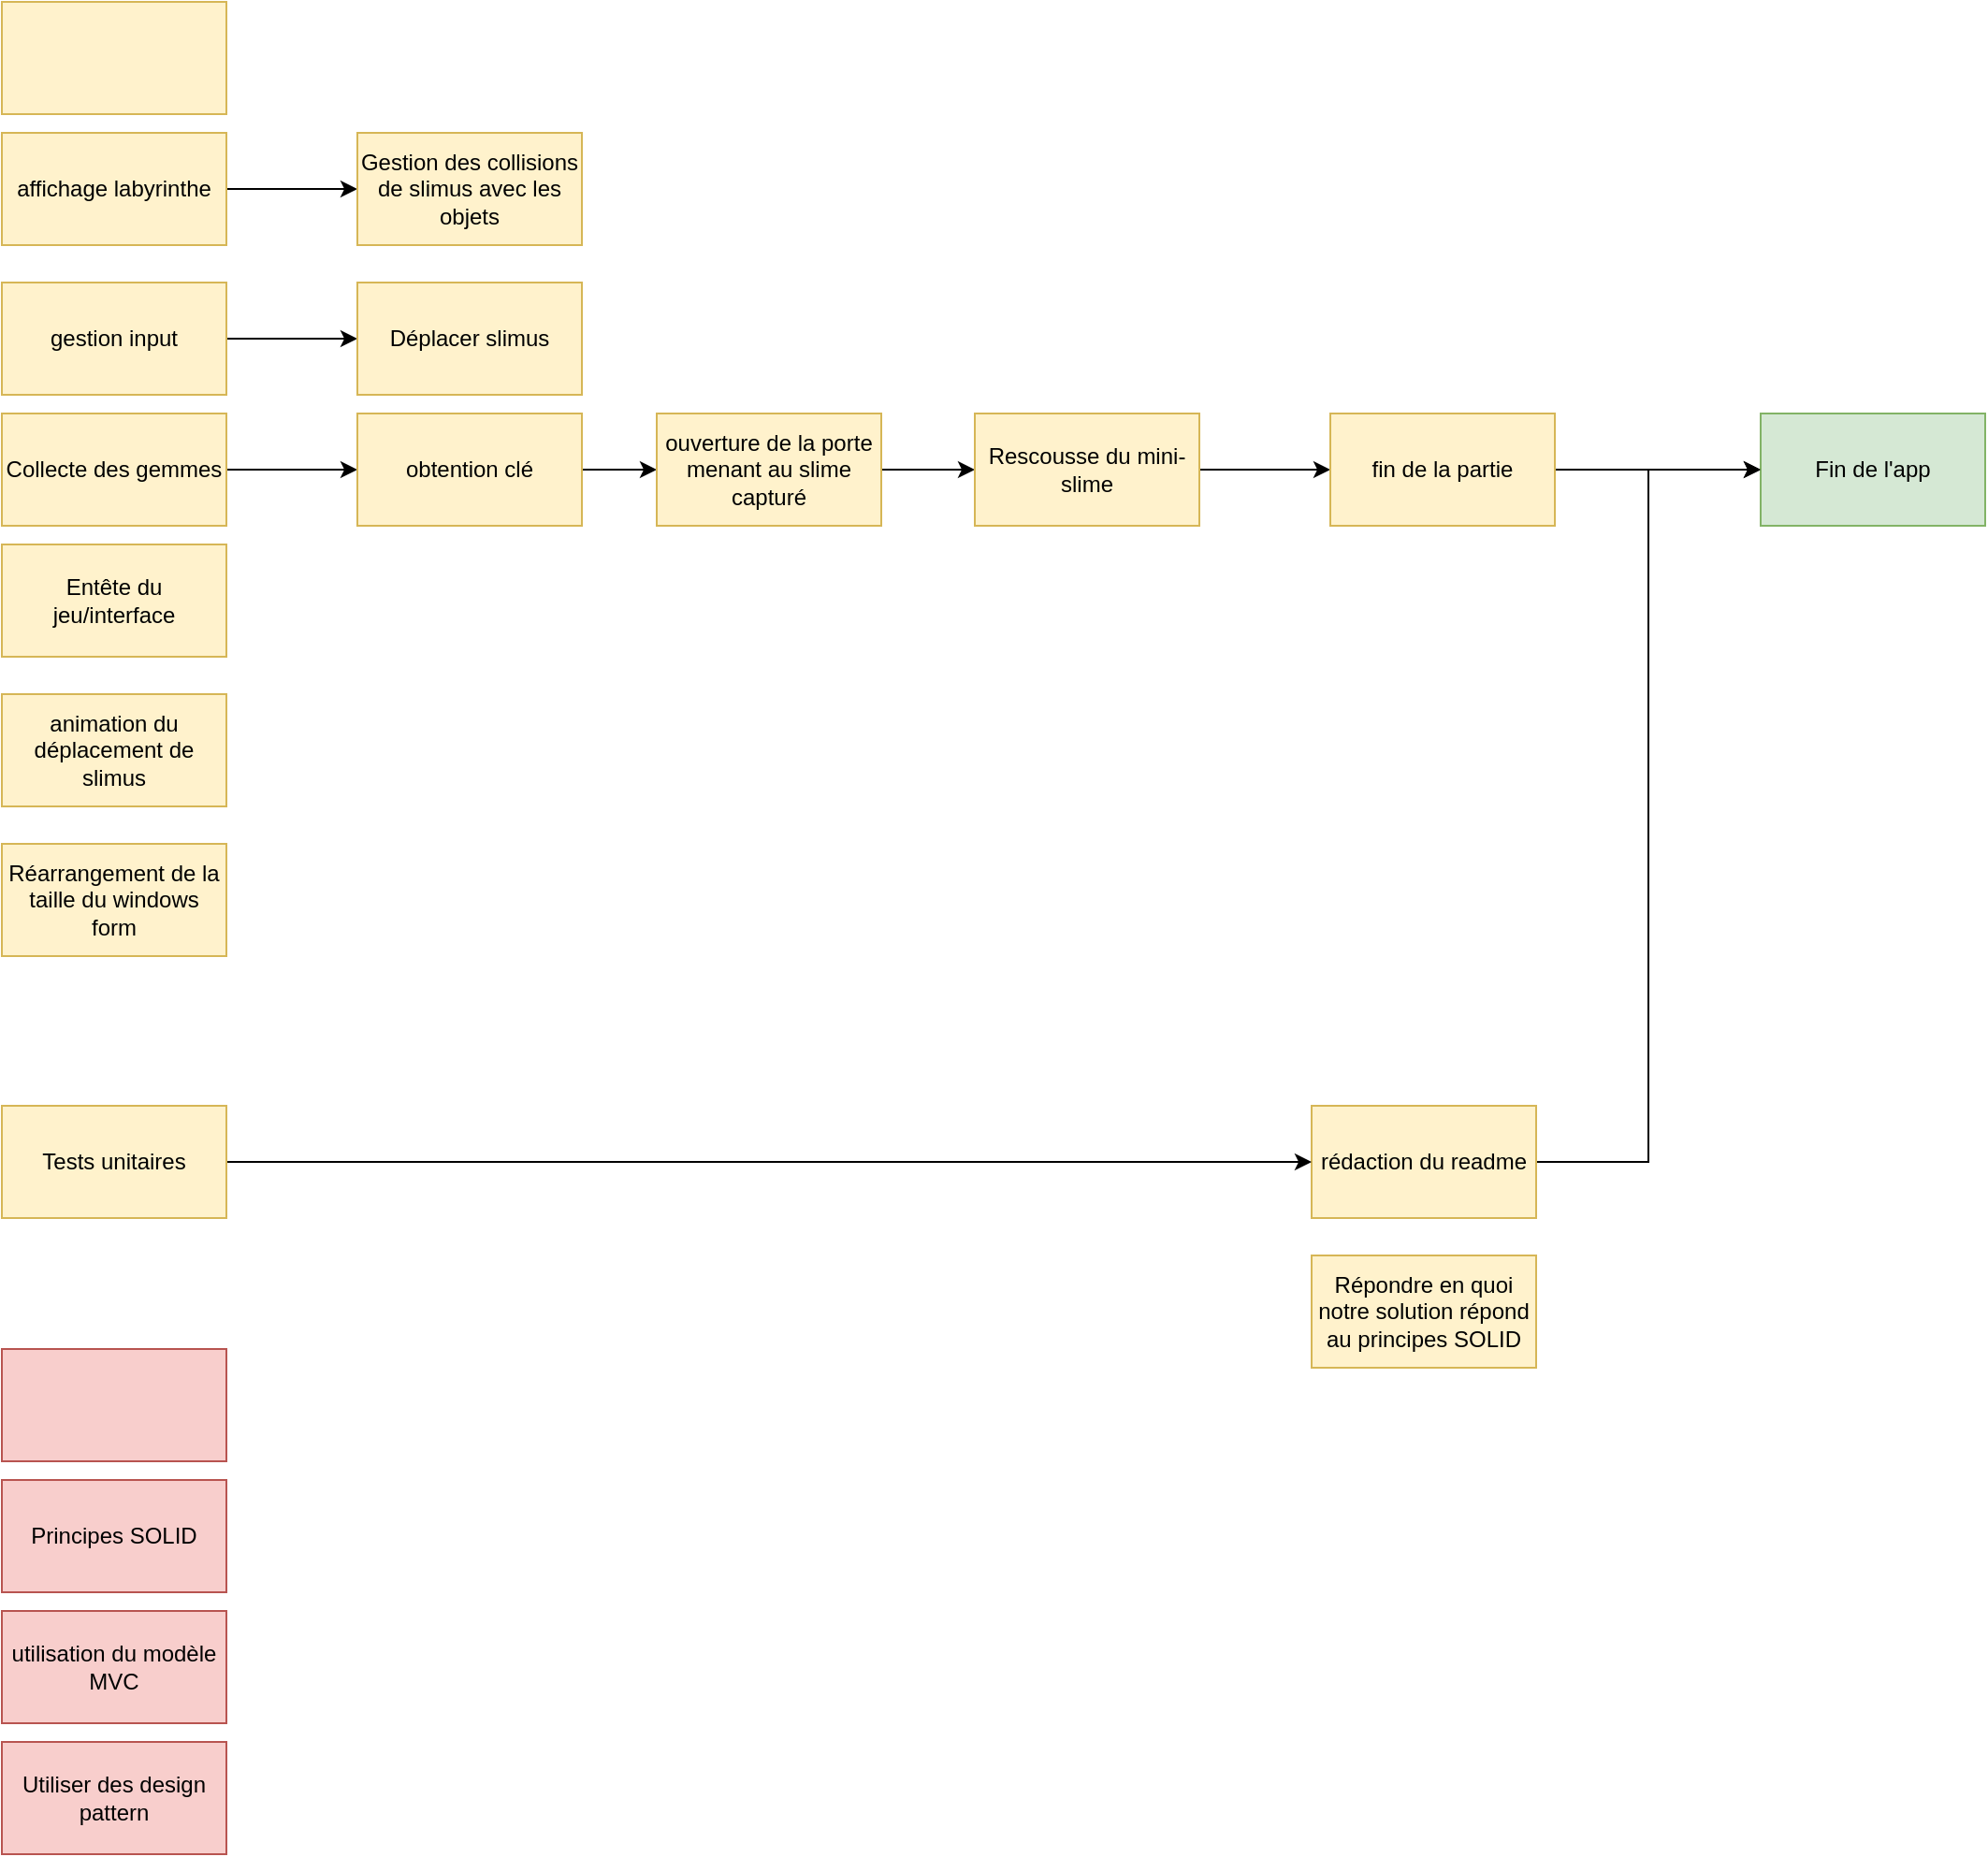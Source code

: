 <mxfile version="20.2.3" type="device"><diagram id="mD1t1B6D-kVEppZVbHGZ" name="Page-1"><mxGraphModel dx="1422" dy="794" grid="1" gridSize="10" guides="1" tooltips="1" connect="1" arrows="1" fold="1" page="1" pageScale="1" pageWidth="850" pageHeight="1100" math="0" shadow="0"><root><mxCell id="0"/><mxCell id="1" parent="0"/><mxCell id="f0jAnKWpo9Q3oNmqSJWT-7" style="edgeStyle=orthogonalEdgeStyle;rounded=0;orthogonalLoop=1;jettySize=auto;html=1;exitX=1;exitY=0.5;exitDx=0;exitDy=0;entryX=0;entryY=0.5;entryDx=0;entryDy=0;" edge="1" parent="1" source="f0jAnKWpo9Q3oNmqSJWT-1" target="f0jAnKWpo9Q3oNmqSJWT-6"><mxGeometry relative="1" as="geometry"/></mxCell><mxCell id="f0jAnKWpo9Q3oNmqSJWT-1" value="affichage labyrinthe" style="rounded=0;whiteSpace=wrap;html=1;fillColor=#fff2cc;strokeColor=#d6b656;" vertex="1" parent="1"><mxGeometry x="160" y="120" width="120" height="60" as="geometry"/></mxCell><mxCell id="f0jAnKWpo9Q3oNmqSJWT-5" style="edgeStyle=orthogonalEdgeStyle;rounded=0;orthogonalLoop=1;jettySize=auto;html=1;exitX=1;exitY=0.5;exitDx=0;exitDy=0;" edge="1" parent="1" source="f0jAnKWpo9Q3oNmqSJWT-2" target="f0jAnKWpo9Q3oNmqSJWT-4"><mxGeometry relative="1" as="geometry"/></mxCell><mxCell id="f0jAnKWpo9Q3oNmqSJWT-2" value="gestion input" style="rounded=0;whiteSpace=wrap;html=1;fillColor=#fff2cc;strokeColor=#d6b656;" vertex="1" parent="1"><mxGeometry x="160" y="200" width="120" height="60" as="geometry"/></mxCell><mxCell id="f0jAnKWpo9Q3oNmqSJWT-3" value="" style="rounded=0;whiteSpace=wrap;html=1;fillColor=#fff2cc;strokeColor=#d6b656;" vertex="1" parent="1"><mxGeometry x="160" y="50" width="120" height="60" as="geometry"/></mxCell><mxCell id="f0jAnKWpo9Q3oNmqSJWT-4" value="Déplacer slimus" style="rounded=0;whiteSpace=wrap;html=1;fillColor=#fff2cc;strokeColor=#d6b656;" vertex="1" parent="1"><mxGeometry x="350" y="200" width="120" height="60" as="geometry"/></mxCell><mxCell id="f0jAnKWpo9Q3oNmqSJWT-6" value="Gestion des collisions de slimus avec les objets" style="rounded=0;whiteSpace=wrap;html=1;fillColor=#fff2cc;strokeColor=#d6b656;" vertex="1" parent="1"><mxGeometry x="350" y="120" width="120" height="60" as="geometry"/></mxCell><mxCell id="f0jAnKWpo9Q3oNmqSJWT-12" style="edgeStyle=orthogonalEdgeStyle;rounded=0;orthogonalLoop=1;jettySize=auto;html=1;exitX=1;exitY=0.5;exitDx=0;exitDy=0;entryX=0;entryY=0.5;entryDx=0;entryDy=0;" edge="1" parent="1" source="f0jAnKWpo9Q3oNmqSJWT-8" target="f0jAnKWpo9Q3oNmqSJWT-11"><mxGeometry relative="1" as="geometry"/></mxCell><mxCell id="f0jAnKWpo9Q3oNmqSJWT-8" value="Collecte des gemmes" style="rounded=0;whiteSpace=wrap;html=1;fillColor=#fff2cc;strokeColor=#d6b656;" vertex="1" parent="1"><mxGeometry x="160" y="270" width="120" height="60" as="geometry"/></mxCell><mxCell id="f0jAnKWpo9Q3oNmqSJWT-9" value="Entête du jeu/interface" style="rounded=0;whiteSpace=wrap;html=1;fillColor=#fff2cc;strokeColor=#d6b656;" vertex="1" parent="1"><mxGeometry x="160" y="340" width="120" height="60" as="geometry"/></mxCell><mxCell id="f0jAnKWpo9Q3oNmqSJWT-10" value="animation du déplacement de slimus" style="rounded=0;whiteSpace=wrap;html=1;fillColor=#fff2cc;strokeColor=#d6b656;" vertex="1" parent="1"><mxGeometry x="160" y="420" width="120" height="60" as="geometry"/></mxCell><mxCell id="f0jAnKWpo9Q3oNmqSJWT-15" style="edgeStyle=orthogonalEdgeStyle;rounded=0;orthogonalLoop=1;jettySize=auto;html=1;exitX=1;exitY=0.5;exitDx=0;exitDy=0;entryX=0;entryY=0.5;entryDx=0;entryDy=0;" edge="1" parent="1" source="f0jAnKWpo9Q3oNmqSJWT-11" target="f0jAnKWpo9Q3oNmqSJWT-13"><mxGeometry relative="1" as="geometry"/></mxCell><mxCell id="f0jAnKWpo9Q3oNmqSJWT-11" value="obtention clé" style="rounded=0;whiteSpace=wrap;html=1;fillColor=#fff2cc;strokeColor=#d6b656;" vertex="1" parent="1"><mxGeometry x="350" y="270" width="120" height="60" as="geometry"/></mxCell><mxCell id="f0jAnKWpo9Q3oNmqSJWT-17" style="edgeStyle=orthogonalEdgeStyle;rounded=0;orthogonalLoop=1;jettySize=auto;html=1;exitX=1;exitY=0.5;exitDx=0;exitDy=0;entryX=0;entryY=0.5;entryDx=0;entryDy=0;" edge="1" parent="1" source="f0jAnKWpo9Q3oNmqSJWT-13" target="f0jAnKWpo9Q3oNmqSJWT-16"><mxGeometry relative="1" as="geometry"/></mxCell><mxCell id="f0jAnKWpo9Q3oNmqSJWT-13" value="ouverture de la porte menant au slime capturé" style="rounded=0;whiteSpace=wrap;html=1;fillColor=#fff2cc;strokeColor=#d6b656;" vertex="1" parent="1"><mxGeometry x="510" y="270" width="120" height="60" as="geometry"/></mxCell><mxCell id="f0jAnKWpo9Q3oNmqSJWT-19" style="edgeStyle=orthogonalEdgeStyle;rounded=0;orthogonalLoop=1;jettySize=auto;html=1;exitX=1;exitY=0.5;exitDx=0;exitDy=0;entryX=0;entryY=0.5;entryDx=0;entryDy=0;" edge="1" parent="1" source="f0jAnKWpo9Q3oNmqSJWT-16" target="f0jAnKWpo9Q3oNmqSJWT-18"><mxGeometry relative="1" as="geometry"/></mxCell><mxCell id="f0jAnKWpo9Q3oNmqSJWT-16" value="Rescousse du mini-slime" style="rounded=0;whiteSpace=wrap;html=1;fillColor=#fff2cc;strokeColor=#d6b656;" vertex="1" parent="1"><mxGeometry x="680" y="270" width="120" height="60" as="geometry"/></mxCell><mxCell id="f0jAnKWpo9Q3oNmqSJWT-25" style="edgeStyle=orthogonalEdgeStyle;rounded=0;orthogonalLoop=1;jettySize=auto;html=1;exitX=1;exitY=0.5;exitDx=0;exitDy=0;entryX=0;entryY=0.5;entryDx=0;entryDy=0;" edge="1" parent="1" source="f0jAnKWpo9Q3oNmqSJWT-18" target="f0jAnKWpo9Q3oNmqSJWT-21"><mxGeometry relative="1" as="geometry"/></mxCell><mxCell id="f0jAnKWpo9Q3oNmqSJWT-18" value="fin de la partie" style="rounded=0;whiteSpace=wrap;html=1;fillColor=#fff2cc;strokeColor=#d6b656;" vertex="1" parent="1"><mxGeometry x="870" y="270" width="120" height="60" as="geometry"/></mxCell><mxCell id="f0jAnKWpo9Q3oNmqSJWT-20" value="Réarrangement de la taille du windows form" style="rounded=0;whiteSpace=wrap;html=1;fillColor=#fff2cc;strokeColor=#d6b656;" vertex="1" parent="1"><mxGeometry x="160" y="500" width="120" height="60" as="geometry"/></mxCell><mxCell id="f0jAnKWpo9Q3oNmqSJWT-21" value="Fin de l'app" style="rounded=0;whiteSpace=wrap;html=1;fillColor=#d5e8d4;strokeColor=#82b366;" vertex="1" parent="1"><mxGeometry x="1100" y="270" width="120" height="60" as="geometry"/></mxCell><mxCell id="f0jAnKWpo9Q3oNmqSJWT-26" style="edgeStyle=orthogonalEdgeStyle;rounded=0;orthogonalLoop=1;jettySize=auto;html=1;exitX=1;exitY=0.5;exitDx=0;exitDy=0;entryX=0;entryY=0.5;entryDx=0;entryDy=0;" edge="1" parent="1" source="f0jAnKWpo9Q3oNmqSJWT-22" target="f0jAnKWpo9Q3oNmqSJWT-21"><mxGeometry relative="1" as="geometry"/></mxCell><mxCell id="f0jAnKWpo9Q3oNmqSJWT-22" value="rédaction du readme" style="rounded=0;whiteSpace=wrap;html=1;fillColor=#fff2cc;strokeColor=#d6b656;" vertex="1" parent="1"><mxGeometry x="860" y="640" width="120" height="60" as="geometry"/></mxCell><mxCell id="f0jAnKWpo9Q3oNmqSJWT-24" style="edgeStyle=orthogonalEdgeStyle;rounded=0;orthogonalLoop=1;jettySize=auto;html=1;exitX=1;exitY=0.5;exitDx=0;exitDy=0;entryX=0;entryY=0.5;entryDx=0;entryDy=0;" edge="1" parent="1" source="f0jAnKWpo9Q3oNmqSJWT-23" target="f0jAnKWpo9Q3oNmqSJWT-22"><mxGeometry relative="1" as="geometry"/></mxCell><mxCell id="f0jAnKWpo9Q3oNmqSJWT-23" value="Tests unitaires" style="rounded=0;whiteSpace=wrap;html=1;fillColor=#fff2cc;strokeColor=#d6b656;" vertex="1" parent="1"><mxGeometry x="160" y="640" width="120" height="60" as="geometry"/></mxCell><mxCell id="f0jAnKWpo9Q3oNmqSJWT-28" value="Répondre en quoi notre solution répond au principes SOLID" style="rounded=0;whiteSpace=wrap;html=1;fillColor=#fff2cc;strokeColor=#d6b656;" vertex="1" parent="1"><mxGeometry x="860" y="720" width="120" height="60" as="geometry"/></mxCell><mxCell id="f0jAnKWpo9Q3oNmqSJWT-29" value="" style="rounded=0;whiteSpace=wrap;html=1;fillColor=#f8cecc;strokeColor=#b85450;" vertex="1" parent="1"><mxGeometry x="160" y="770" width="120" height="60" as="geometry"/></mxCell><mxCell id="f0jAnKWpo9Q3oNmqSJWT-30" value="Principes SOLID" style="rounded=0;whiteSpace=wrap;html=1;fillColor=#f8cecc;strokeColor=#b85450;" vertex="1" parent="1"><mxGeometry x="160" y="840" width="120" height="60" as="geometry"/></mxCell><mxCell id="f0jAnKWpo9Q3oNmqSJWT-31" value="utilisation du modèle MVC" style="rounded=0;whiteSpace=wrap;html=1;fillColor=#f8cecc;strokeColor=#b85450;" vertex="1" parent="1"><mxGeometry x="160" y="910" width="120" height="60" as="geometry"/></mxCell><mxCell id="f0jAnKWpo9Q3oNmqSJWT-32" value="Utiliser des design pattern" style="rounded=0;whiteSpace=wrap;html=1;fillColor=#f8cecc;strokeColor=#b85450;" vertex="1" parent="1"><mxGeometry x="160" y="980" width="120" height="60" as="geometry"/></mxCell></root></mxGraphModel></diagram></mxfile>